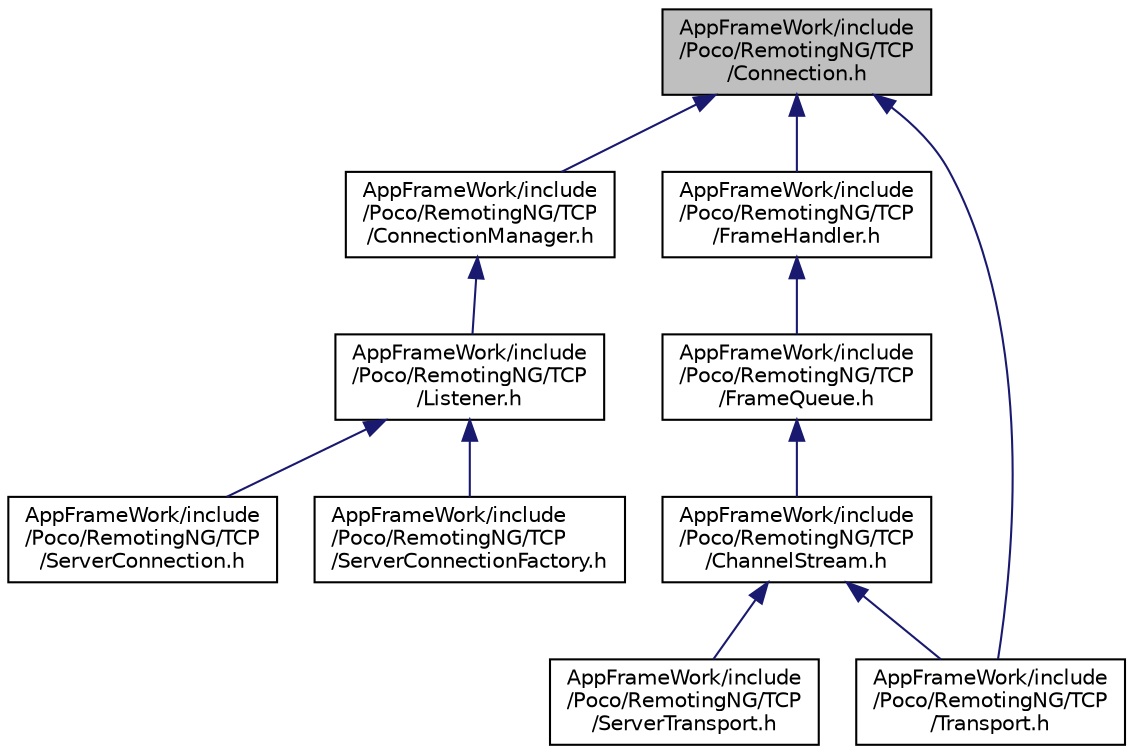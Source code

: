 digraph "AppFrameWork/include/Poco/RemotingNG/TCP/Connection.h"
{
 // LATEX_PDF_SIZE
  edge [fontname="Helvetica",fontsize="10",labelfontname="Helvetica",labelfontsize="10"];
  node [fontname="Helvetica",fontsize="10",shape=record];
  Node1 [label="AppFrameWork/include\l/Poco/RemotingNG/TCP\l/Connection.h",height=0.2,width=0.4,color="black", fillcolor="grey75", style="filled", fontcolor="black",tooltip=" "];
  Node1 -> Node2 [dir="back",color="midnightblue",fontsize="10",style="solid",fontname="Helvetica"];
  Node2 [label="AppFrameWork/include\l/Poco/RemotingNG/TCP\l/ConnectionManager.h",height=0.2,width=0.4,color="black", fillcolor="white", style="filled",URL="$ConnectionManager_8h.html",tooltip=" "];
  Node2 -> Node3 [dir="back",color="midnightblue",fontsize="10",style="solid",fontname="Helvetica"];
  Node3 [label="AppFrameWork/include\l/Poco/RemotingNG/TCP\l/Listener.h",height=0.2,width=0.4,color="black", fillcolor="white", style="filled",URL="$TCP_2Listener_8h.html",tooltip=" "];
  Node3 -> Node4 [dir="back",color="midnightblue",fontsize="10",style="solid",fontname="Helvetica"];
  Node4 [label="AppFrameWork/include\l/Poco/RemotingNG/TCP\l/ServerConnection.h",height=0.2,width=0.4,color="black", fillcolor="white", style="filled",URL="$ServerConnection_8h.html",tooltip=" "];
  Node3 -> Node5 [dir="back",color="midnightblue",fontsize="10",style="solid",fontname="Helvetica"];
  Node5 [label="AppFrameWork/include\l/Poco/RemotingNG/TCP\l/ServerConnectionFactory.h",height=0.2,width=0.4,color="black", fillcolor="white", style="filled",URL="$ServerConnectionFactory_8h.html",tooltip=" "];
  Node1 -> Node6 [dir="back",color="midnightblue",fontsize="10",style="solid",fontname="Helvetica"];
  Node6 [label="AppFrameWork/include\l/Poco/RemotingNG/TCP\l/FrameHandler.h",height=0.2,width=0.4,color="black", fillcolor="white", style="filled",URL="$FrameHandler_8h.html",tooltip=" "];
  Node6 -> Node7 [dir="back",color="midnightblue",fontsize="10",style="solid",fontname="Helvetica"];
  Node7 [label="AppFrameWork/include\l/Poco/RemotingNG/TCP\l/FrameQueue.h",height=0.2,width=0.4,color="black", fillcolor="white", style="filled",URL="$FrameQueue_8h.html",tooltip=" "];
  Node7 -> Node8 [dir="back",color="midnightblue",fontsize="10",style="solid",fontname="Helvetica"];
  Node8 [label="AppFrameWork/include\l/Poco/RemotingNG/TCP\l/ChannelStream.h",height=0.2,width=0.4,color="black", fillcolor="white", style="filled",URL="$ChannelStream_8h.html",tooltip=" "];
  Node8 -> Node9 [dir="back",color="midnightblue",fontsize="10",style="solid",fontname="Helvetica"];
  Node9 [label="AppFrameWork/include\l/Poco/RemotingNG/TCP\l/ServerTransport.h",height=0.2,width=0.4,color="black", fillcolor="white", style="filled",URL="$TCP_2ServerTransport_8h.html",tooltip=" "];
  Node8 -> Node10 [dir="back",color="midnightblue",fontsize="10",style="solid",fontname="Helvetica"];
  Node10 [label="AppFrameWork/include\l/Poco/RemotingNG/TCP\l/Transport.h",height=0.2,width=0.4,color="black", fillcolor="white", style="filled",URL="$TCP_2Transport_8h.html",tooltip=" "];
  Node1 -> Node10 [dir="back",color="midnightblue",fontsize="10",style="solid",fontname="Helvetica"];
}

